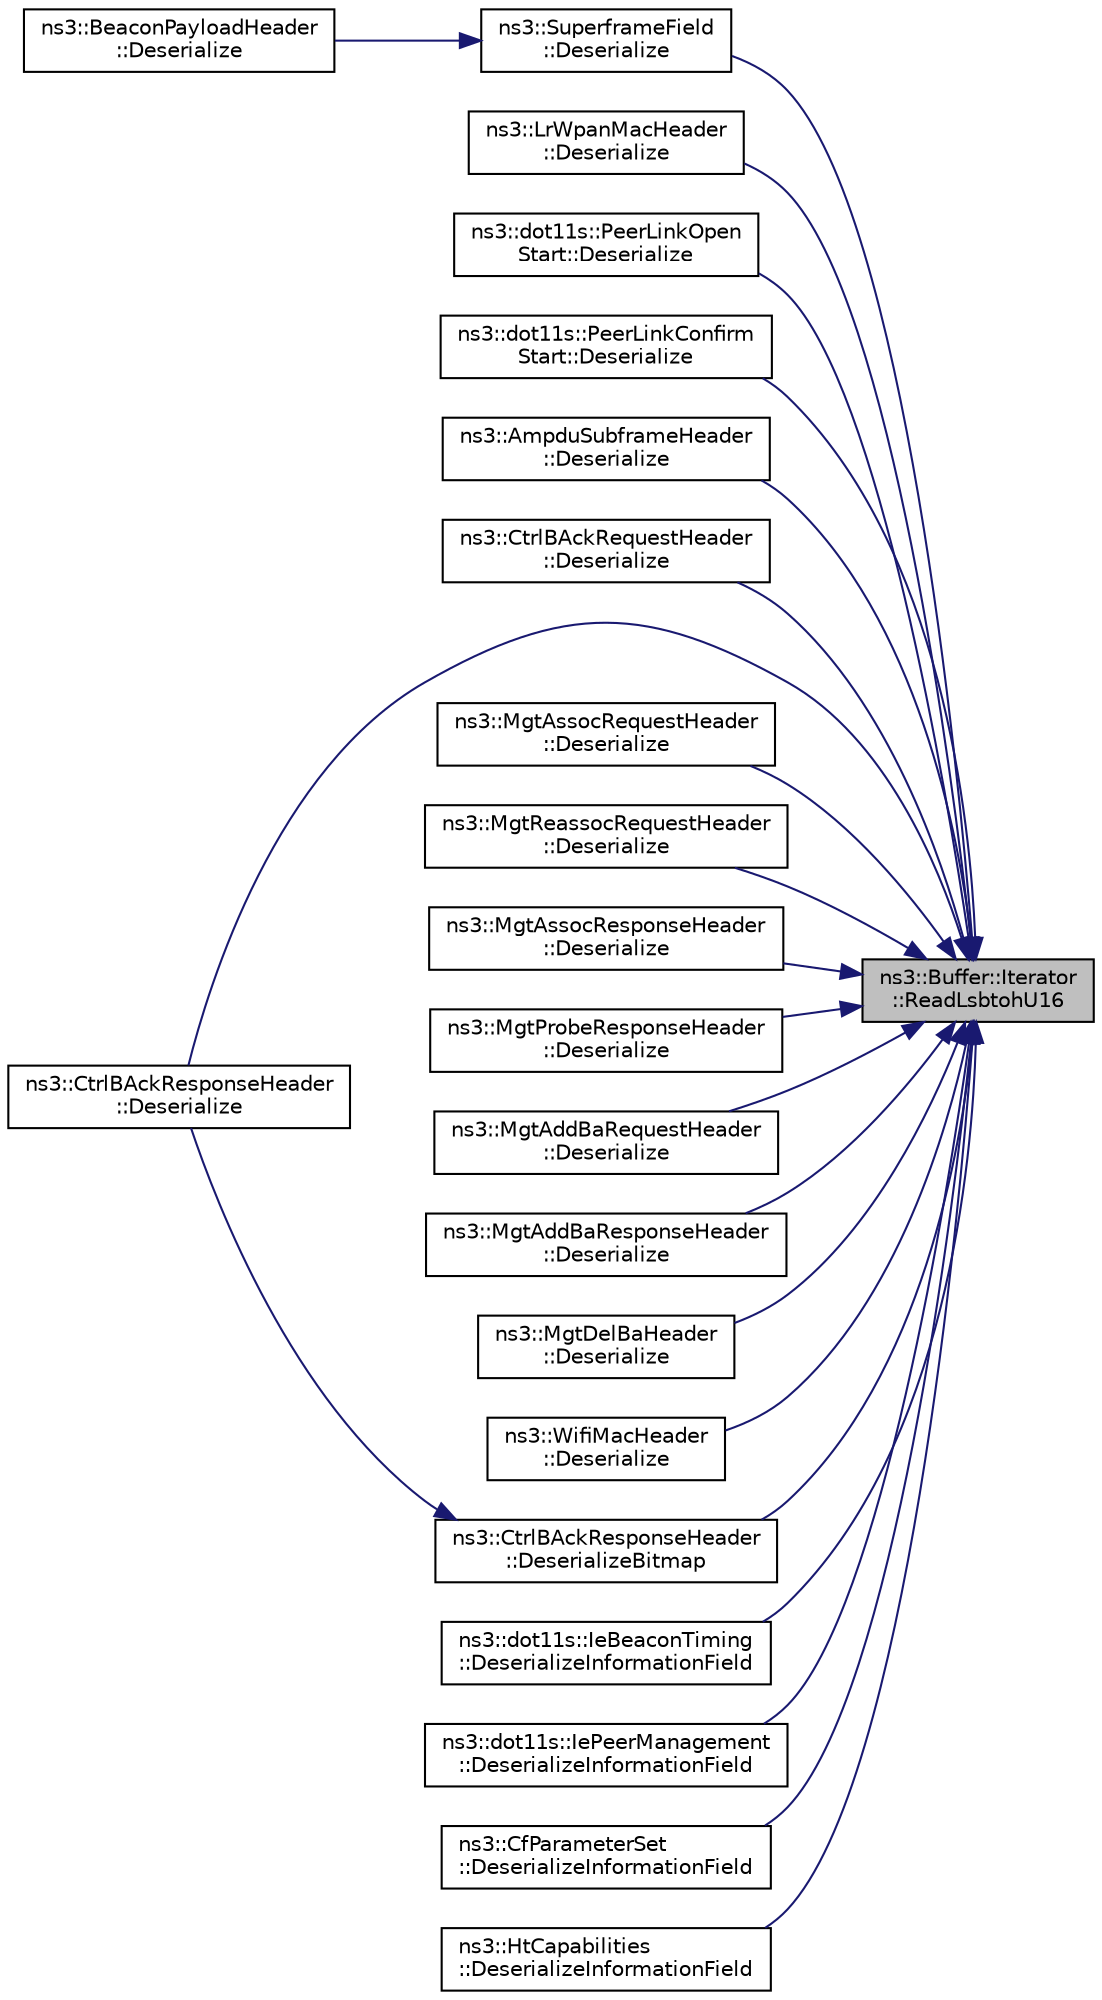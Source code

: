 digraph "ns3::Buffer::Iterator::ReadLsbtohU16"
{
 // LATEX_PDF_SIZE
  edge [fontname="Helvetica",fontsize="10",labelfontname="Helvetica",labelfontsize="10"];
  node [fontname="Helvetica",fontsize="10",shape=record];
  rankdir="RL";
  Node1 [label="ns3::Buffer::Iterator\l::ReadLsbtohU16",height=0.2,width=0.4,color="black", fillcolor="grey75", style="filled", fontcolor="black",tooltip=" "];
  Node1 -> Node2 [dir="back",color="midnightblue",fontsize="10",style="solid",fontname="Helvetica"];
  Node2 [label="ns3::SuperframeField\l::Deserialize",height=0.2,width=0.4,color="black", fillcolor="white", style="filled",URL="$classns3_1_1_superframe_field.html#ae869efd894319d752614626a65cb7e4e",tooltip="Deserialize the entire superframe specification field."];
  Node2 -> Node3 [dir="back",color="midnightblue",fontsize="10",style="solid",fontname="Helvetica"];
  Node3 [label="ns3::BeaconPayloadHeader\l::Deserialize",height=0.2,width=0.4,color="black", fillcolor="white", style="filled",URL="$classns3_1_1_beacon_payload_header.html#a56c1a64f2733e729a365dd2964435c2f",tooltip=" "];
  Node1 -> Node4 [dir="back",color="midnightblue",fontsize="10",style="solid",fontname="Helvetica"];
  Node4 [label="ns3::LrWpanMacHeader\l::Deserialize",height=0.2,width=0.4,color="black", fillcolor="white", style="filled",URL="$classns3_1_1_lr_wpan_mac_header.html#aab33c3f99445389aba5e08b45189c873",tooltip=" "];
  Node1 -> Node5 [dir="back",color="midnightblue",fontsize="10",style="solid",fontname="Helvetica"];
  Node5 [label="ns3::dot11s::PeerLinkOpen\lStart::Deserialize",height=0.2,width=0.4,color="black", fillcolor="white", style="filled",URL="$classns3_1_1dot11s_1_1_peer_link_open_start.html#a315473be0f383a55415b452b45f688bb",tooltip=" "];
  Node1 -> Node6 [dir="back",color="midnightblue",fontsize="10",style="solid",fontname="Helvetica"];
  Node6 [label="ns3::dot11s::PeerLinkConfirm\lStart::Deserialize",height=0.2,width=0.4,color="black", fillcolor="white", style="filled",URL="$classns3_1_1dot11s_1_1_peer_link_confirm_start.html#a6109a09962014a5c64c7a2fd9470978e",tooltip=" "];
  Node1 -> Node7 [dir="back",color="midnightblue",fontsize="10",style="solid",fontname="Helvetica"];
  Node7 [label="ns3::AmpduSubframeHeader\l::Deserialize",height=0.2,width=0.4,color="black", fillcolor="white", style="filled",URL="$classns3_1_1_ampdu_subframe_header.html#ad0d11be3639b165e9e50a8da64117d9a",tooltip=" "];
  Node1 -> Node8 [dir="back",color="midnightblue",fontsize="10",style="solid",fontname="Helvetica"];
  Node8 [label="ns3::CtrlBAckRequestHeader\l::Deserialize",height=0.2,width=0.4,color="black", fillcolor="white", style="filled",URL="$classns3_1_1_ctrl_b_ack_request_header.html#a3a09d762665b8928b3457e6c0e67ad82",tooltip=" "];
  Node1 -> Node9 [dir="back",color="midnightblue",fontsize="10",style="solid",fontname="Helvetica"];
  Node9 [label="ns3::CtrlBAckResponseHeader\l::Deserialize",height=0.2,width=0.4,color="black", fillcolor="white", style="filled",URL="$classns3_1_1_ctrl_b_ack_response_header.html#ab970e4b1ec29e06bcfb79886506a0f9a",tooltip=" "];
  Node1 -> Node10 [dir="back",color="midnightblue",fontsize="10",style="solid",fontname="Helvetica"];
  Node10 [label="ns3::MgtAssocRequestHeader\l::Deserialize",height=0.2,width=0.4,color="black", fillcolor="white", style="filled",URL="$classns3_1_1_mgt_assoc_request_header.html#a660806ee6d8ccb5ee7d1790506770e45",tooltip=" "];
  Node1 -> Node11 [dir="back",color="midnightblue",fontsize="10",style="solid",fontname="Helvetica"];
  Node11 [label="ns3::MgtReassocRequestHeader\l::Deserialize",height=0.2,width=0.4,color="black", fillcolor="white", style="filled",URL="$classns3_1_1_mgt_reassoc_request_header.html#a176e868c24d3e341f088d8ae0e8e74f2",tooltip=" "];
  Node1 -> Node12 [dir="back",color="midnightblue",fontsize="10",style="solid",fontname="Helvetica"];
  Node12 [label="ns3::MgtAssocResponseHeader\l::Deserialize",height=0.2,width=0.4,color="black", fillcolor="white", style="filled",URL="$classns3_1_1_mgt_assoc_response_header.html#a02b3614f4b8248577849c4091220666d",tooltip=" "];
  Node1 -> Node13 [dir="back",color="midnightblue",fontsize="10",style="solid",fontname="Helvetica"];
  Node13 [label="ns3::MgtProbeResponseHeader\l::Deserialize",height=0.2,width=0.4,color="black", fillcolor="white", style="filled",URL="$classns3_1_1_mgt_probe_response_header.html#acf693465957d06ea7f1a06881052b71a",tooltip=" "];
  Node1 -> Node14 [dir="back",color="midnightblue",fontsize="10",style="solid",fontname="Helvetica"];
  Node14 [label="ns3::MgtAddBaRequestHeader\l::Deserialize",height=0.2,width=0.4,color="black", fillcolor="white", style="filled",URL="$classns3_1_1_mgt_add_ba_request_header.html#a1d362ddc04f57dac191571e79786660d",tooltip=" "];
  Node1 -> Node15 [dir="back",color="midnightblue",fontsize="10",style="solid",fontname="Helvetica"];
  Node15 [label="ns3::MgtAddBaResponseHeader\l::Deserialize",height=0.2,width=0.4,color="black", fillcolor="white", style="filled",URL="$classns3_1_1_mgt_add_ba_response_header.html#ad4d932f7228397b260cb505033b14eca",tooltip=" "];
  Node1 -> Node16 [dir="back",color="midnightblue",fontsize="10",style="solid",fontname="Helvetica"];
  Node16 [label="ns3::MgtDelBaHeader\l::Deserialize",height=0.2,width=0.4,color="black", fillcolor="white", style="filled",URL="$classns3_1_1_mgt_del_ba_header.html#a69d8934b2ba8529288d0f8797c16e0fb",tooltip=" "];
  Node1 -> Node17 [dir="back",color="midnightblue",fontsize="10",style="solid",fontname="Helvetica"];
  Node17 [label="ns3::WifiMacHeader\l::Deserialize",height=0.2,width=0.4,color="black", fillcolor="white", style="filled",URL="$classns3_1_1_wifi_mac_header.html#a90d4600f2911842469f6dad74cbd17e0",tooltip=" "];
  Node1 -> Node18 [dir="back",color="midnightblue",fontsize="10",style="solid",fontname="Helvetica"];
  Node18 [label="ns3::CtrlBAckResponseHeader\l::DeserializeBitmap",height=0.2,width=0.4,color="black", fillcolor="white", style="filled",URL="$classns3_1_1_ctrl_b_ack_response_header.html#a29c8352eaa690d42a0eaefa3985c76d0",tooltip="Deserialize bitmap from the given buffer."];
  Node18 -> Node9 [dir="back",color="midnightblue",fontsize="10",style="solid",fontname="Helvetica"];
  Node1 -> Node19 [dir="back",color="midnightblue",fontsize="10",style="solid",fontname="Helvetica"];
  Node19 [label="ns3::dot11s::IeBeaconTiming\l::DeserializeInformationField",height=0.2,width=0.4,color="black", fillcolor="white", style="filled",URL="$classns3_1_1dot11s_1_1_ie_beacon_timing.html#a5149f425c361a13f0b17083b71d46959",tooltip="Deserialize information (i.e., the body of the IE, not including the Element ID and length octets)"];
  Node1 -> Node20 [dir="back",color="midnightblue",fontsize="10",style="solid",fontname="Helvetica"];
  Node20 [label="ns3::dot11s::IePeerManagement\l::DeserializeInformationField",height=0.2,width=0.4,color="black", fillcolor="white", style="filled",URL="$classns3_1_1dot11s_1_1_ie_peer_management.html#a6748d7d322a37a1ec741f9f0fa3134a0",tooltip="Deserialize information (i.e., the body of the IE, not including the Element ID and length octets)"];
  Node1 -> Node21 [dir="back",color="midnightblue",fontsize="10",style="solid",fontname="Helvetica"];
  Node21 [label="ns3::CfParameterSet\l::DeserializeInformationField",height=0.2,width=0.4,color="black", fillcolor="white", style="filled",URL="$classns3_1_1_cf_parameter_set.html#ac39505608d7318717aa76889cd54e294",tooltip="Deserialize information (i.e., the body of the IE, not including the Element ID and length octets)"];
  Node1 -> Node22 [dir="back",color="midnightblue",fontsize="10",style="solid",fontname="Helvetica"];
  Node22 [label="ns3::HtCapabilities\l::DeserializeInformationField",height=0.2,width=0.4,color="black", fillcolor="white", style="filled",URL="$classns3_1_1_ht_capabilities.html#ab446238e98254b5778cc209161e6f137",tooltip="Deserialize information (i.e., the body of the IE, not including the Element ID and length octets)"];
}
